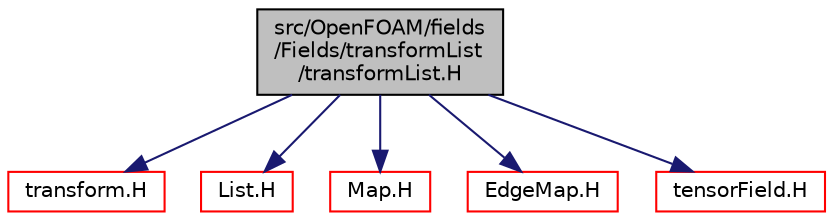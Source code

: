 digraph "src/OpenFOAM/fields/Fields/transformList/transformList.H"
{
  bgcolor="transparent";
  edge [fontname="Helvetica",fontsize="10",labelfontname="Helvetica",labelfontsize="10"];
  node [fontname="Helvetica",fontsize="10",shape=record];
  Node1 [label="src/OpenFOAM/fields\l/Fields/transformList\l/transformList.H",height=0.2,width=0.4,color="black", fillcolor="grey75", style="filled", fontcolor="black"];
  Node1 -> Node2 [color="midnightblue",fontsize="10",style="solid",fontname="Helvetica"];
  Node2 [label="transform.H",height=0.2,width=0.4,color="red",URL="$a09049.html",tooltip="3D tensor transformation operations. "];
  Node1 -> Node3 [color="midnightblue",fontsize="10",style="solid",fontname="Helvetica"];
  Node3 [label="List.H",height=0.2,width=0.4,color="red",URL="$a07667.html"];
  Node1 -> Node4 [color="midnightblue",fontsize="10",style="solid",fontname="Helvetica"];
  Node4 [label="Map.H",height=0.2,width=0.4,color="red",URL="$a07608.html"];
  Node1 -> Node5 [color="midnightblue",fontsize="10",style="solid",fontname="Helvetica"];
  Node5 [label="EdgeMap.H",height=0.2,width=0.4,color="red",URL="$a08552.html"];
  Node1 -> Node6 [color="midnightblue",fontsize="10",style="solid",fontname="Helvetica"];
  Node6 [label="tensorField.H",height=0.2,width=0.4,color="red",URL="$a08013.html"];
}
